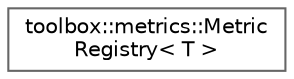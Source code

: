 digraph "Graphical Class Hierarchy"
{
 // LATEX_PDF_SIZE
  bgcolor="transparent";
  edge [fontname=Helvetica,fontsize=10,labelfontname=Helvetica,labelfontsize=10];
  node [fontname=Helvetica,fontsize=10,shape=box,height=0.2,width=0.4];
  rankdir="LR";
  Node0 [id="Node000000",label="toolbox::metrics::Metric\lRegistry\< T \>",height=0.2,width=0.4,color="grey40", fillcolor="white", style="filled",URL="$classtoolbox_1_1metrics_1_1_metric_registry.html",tooltip=" "];
}
